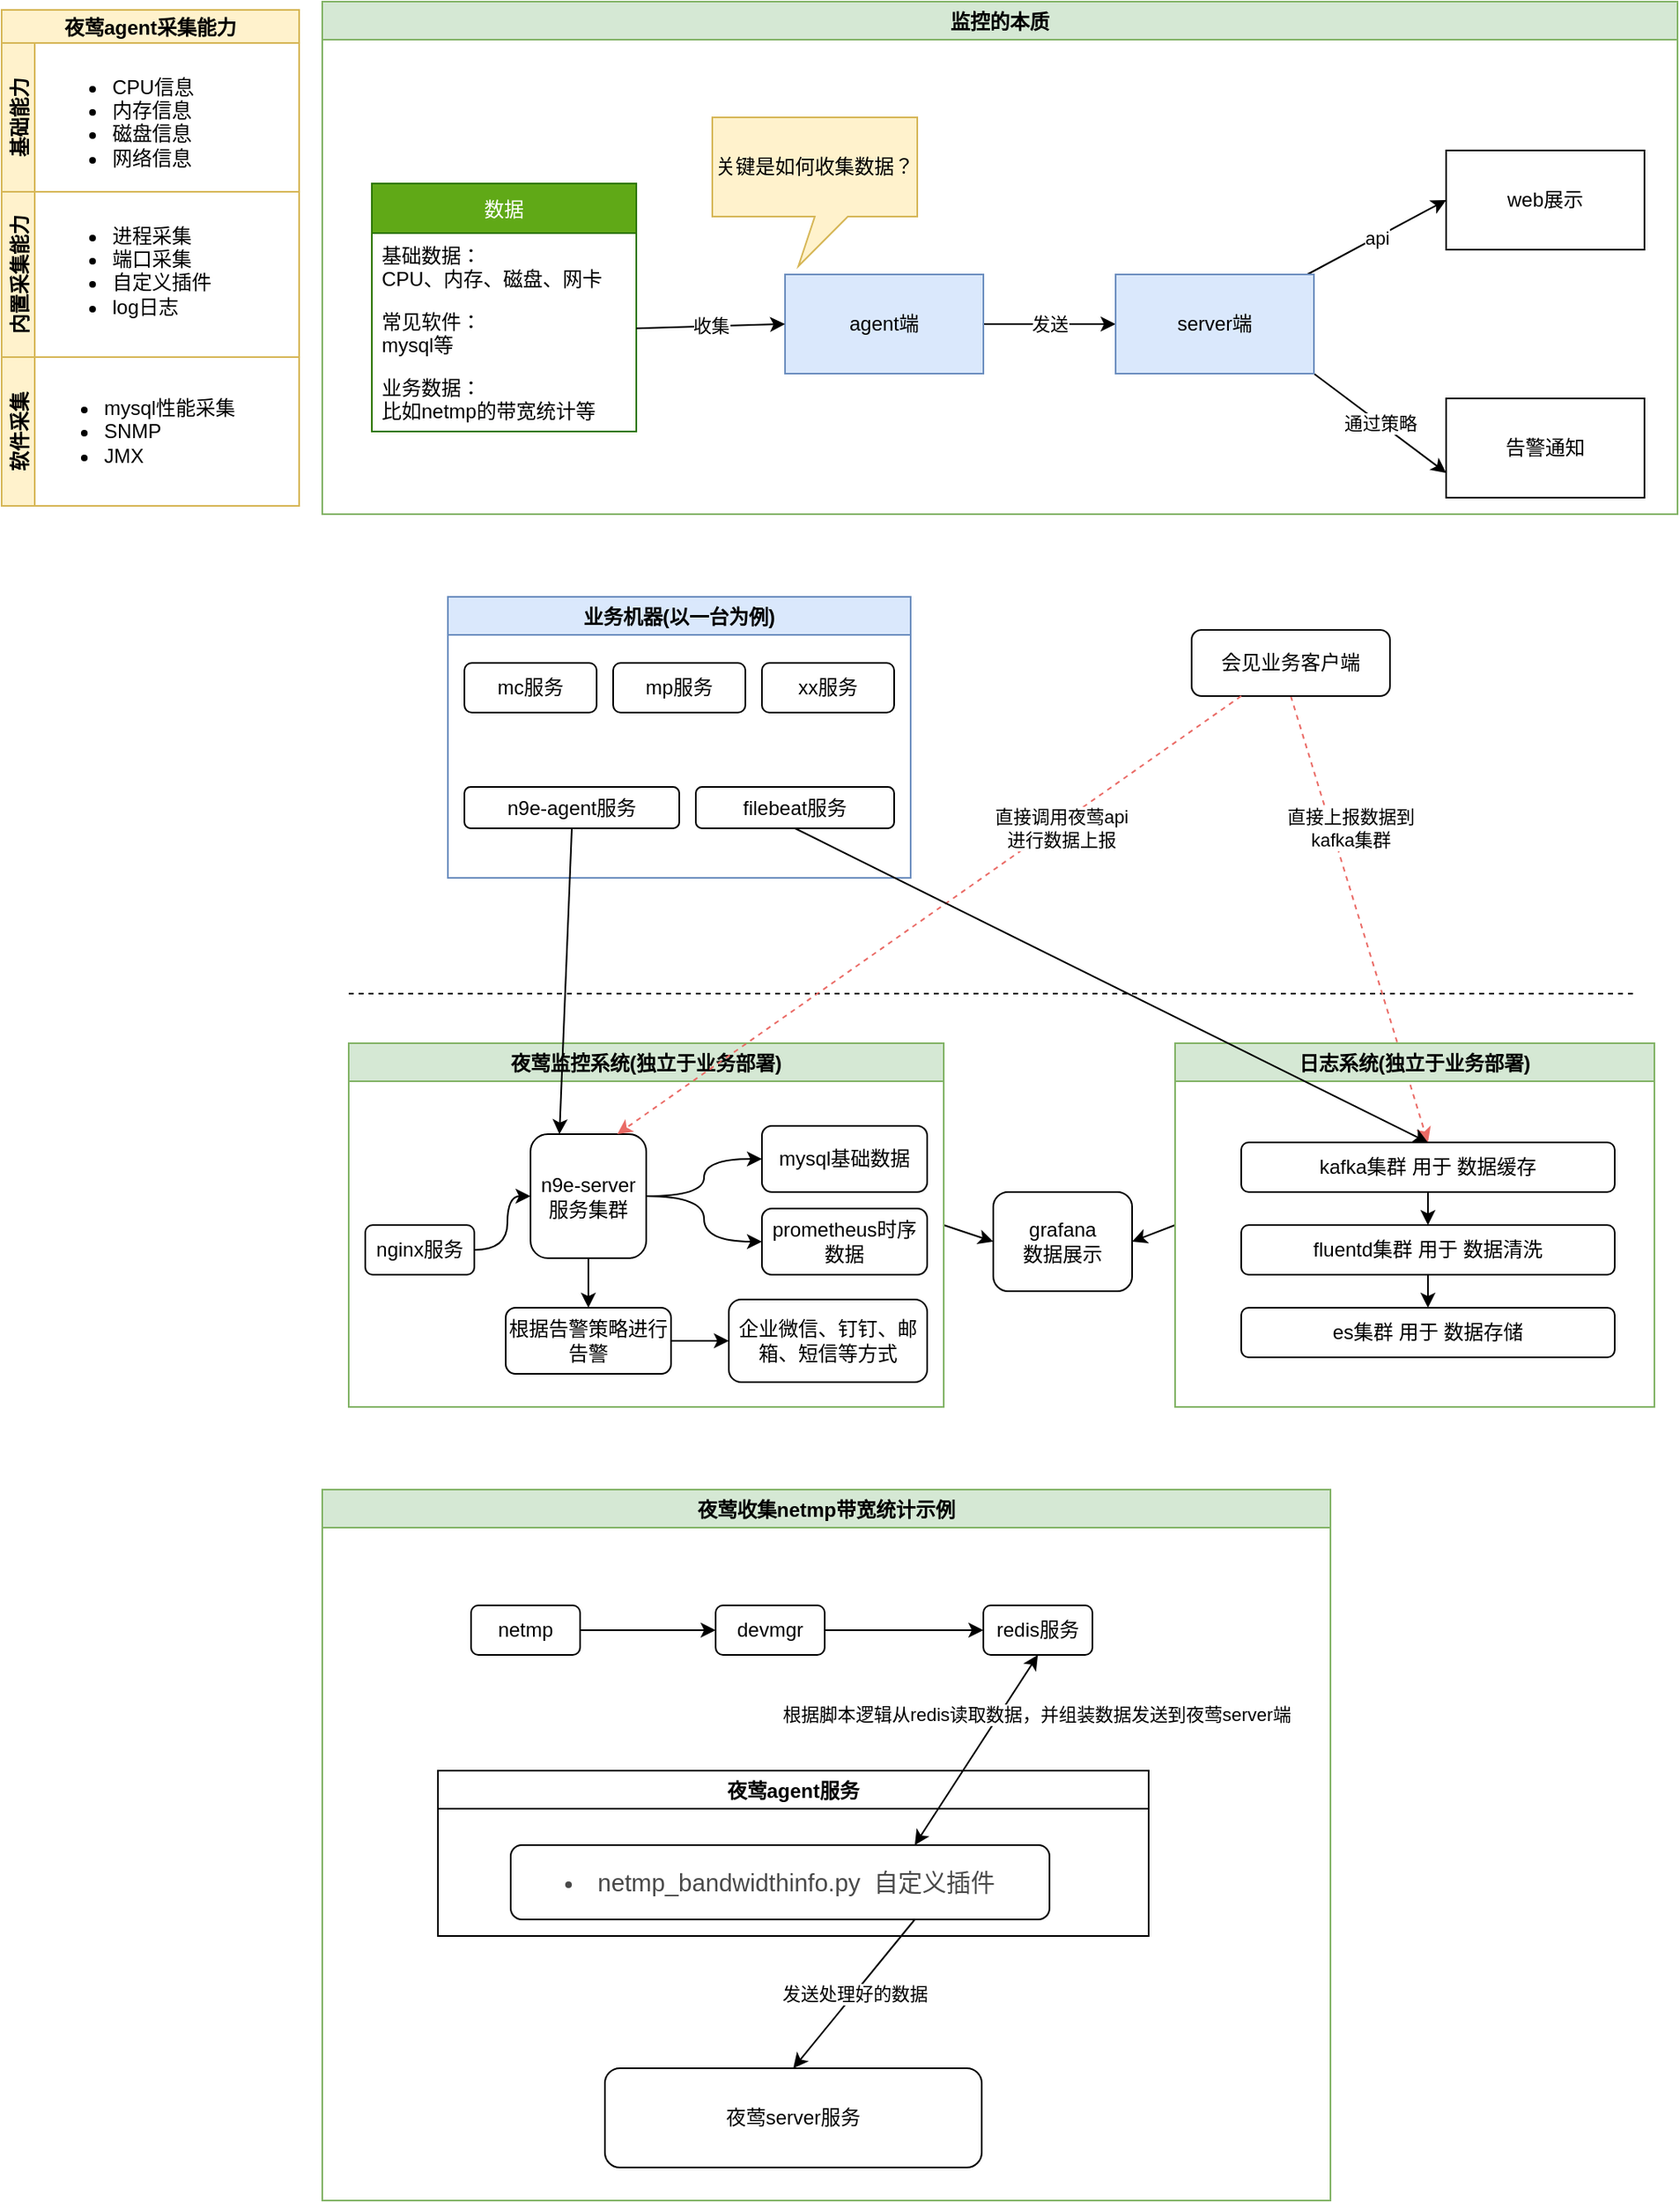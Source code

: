 <mxfile version="15.6.8" type="github">
  <diagram id="C5RBs43oDa-KdzZeNtuy" name="Page-1">
    <mxGraphModel dx="2013" dy="764" grid="1" gridSize="10" guides="1" tooltips="1" connect="1" arrows="1" fold="1" page="1" pageScale="1" pageWidth="827" pageHeight="1169" math="0" shadow="0">
      <root>
        <mxCell id="WIyWlLk6GJQsqaUBKTNV-0" />
        <mxCell id="WIyWlLk6GJQsqaUBKTNV-1" parent="WIyWlLk6GJQsqaUBKTNV-0" />
        <mxCell id="aa8etOfTE0e0-ZUicZg9-0" value="" style="endArrow=none;dashed=1;html=1;rounded=0;" edge="1" parent="WIyWlLk6GJQsqaUBKTNV-1">
          <mxGeometry width="50" height="50" relative="1" as="geometry">
            <mxPoint x="20" y="710" as="sourcePoint" />
            <mxPoint x="800" y="710" as="targetPoint" />
          </mxGeometry>
        </mxCell>
        <mxCell id="aa8etOfTE0e0-ZUicZg9-50" style="rounded=0;orthogonalLoop=1;jettySize=auto;html=1;exitX=0.5;exitY=1;exitDx=0;exitDy=0;entryX=0.5;entryY=0;entryDx=0;entryDy=0;strokeColor=#EA6B66;dashed=1;" edge="1" parent="WIyWlLk6GJQsqaUBKTNV-1" source="aa8etOfTE0e0-ZUicZg9-1" target="aa8etOfTE0e0-ZUicZg9-33">
          <mxGeometry relative="1" as="geometry" />
        </mxCell>
        <mxCell id="aa8etOfTE0e0-ZUicZg9-51" value="直接上报数据到&lt;br&gt;kafka集群" style="edgeLabel;html=1;align=center;verticalAlign=middle;resizable=0;points=[];" vertex="1" connectable="0" parent="aa8etOfTE0e0-ZUicZg9-50">
          <mxGeometry x="-0.298" y="7" relative="1" as="geometry">
            <mxPoint y="-13" as="offset" />
          </mxGeometry>
        </mxCell>
        <mxCell id="aa8etOfTE0e0-ZUicZg9-1" value="会见业务客户端" style="rounded=1;whiteSpace=wrap;html=1;fontSize=12;glass=0;strokeWidth=1;shadow=0;" vertex="1" parent="WIyWlLk6GJQsqaUBKTNV-1">
          <mxGeometry x="530" y="490" width="120" height="40" as="geometry" />
        </mxCell>
        <mxCell id="aa8etOfTE0e0-ZUicZg9-59" style="rounded=0;orthogonalLoop=1;jettySize=auto;html=1;exitX=1;exitY=0.5;exitDx=0;exitDy=0;entryX=0;entryY=0.5;entryDx=0;entryDy=0;" edge="1" parent="WIyWlLk6GJQsqaUBKTNV-1" source="aa8etOfTE0e0-ZUicZg9-3" target="aa8etOfTE0e0-ZUicZg9-58">
          <mxGeometry relative="1" as="geometry" />
        </mxCell>
        <mxCell id="aa8etOfTE0e0-ZUicZg9-3" value="夜莺监控系统(独立于业务部署)" style="swimlane;align=center;fillColor=#d5e8d4;strokeColor=#82b366;" vertex="1" parent="WIyWlLk6GJQsqaUBKTNV-1">
          <mxGeometry x="20" y="740" width="360" height="220" as="geometry" />
        </mxCell>
        <mxCell id="aa8etOfTE0e0-ZUicZg9-29" style="edgeStyle=orthogonalEdgeStyle;curved=1;rounded=0;orthogonalLoop=1;jettySize=auto;html=1;entryX=0;entryY=0.5;entryDx=0;entryDy=0;" edge="1" parent="aa8etOfTE0e0-ZUicZg9-3" source="aa8etOfTE0e0-ZUicZg9-27" target="aa8etOfTE0e0-ZUicZg9-28">
          <mxGeometry relative="1" as="geometry" />
        </mxCell>
        <mxCell id="aa8etOfTE0e0-ZUicZg9-27" value="nginx服务" style="rounded=1;whiteSpace=wrap;html=1;align=center;" vertex="1" parent="aa8etOfTE0e0-ZUicZg9-3">
          <mxGeometry x="10" y="110" width="66" height="30" as="geometry" />
        </mxCell>
        <mxCell id="aa8etOfTE0e0-ZUicZg9-40" style="edgeStyle=orthogonalEdgeStyle;curved=1;rounded=0;orthogonalLoop=1;jettySize=auto;html=1;exitX=1;exitY=0.5;exitDx=0;exitDy=0;entryX=0;entryY=0.5;entryDx=0;entryDy=0;" edge="1" parent="aa8etOfTE0e0-ZUicZg9-3" source="aa8etOfTE0e0-ZUicZg9-28" target="aa8etOfTE0e0-ZUicZg9-39">
          <mxGeometry relative="1" as="geometry" />
        </mxCell>
        <mxCell id="aa8etOfTE0e0-ZUicZg9-49" style="edgeStyle=orthogonalEdgeStyle;curved=1;rounded=0;orthogonalLoop=1;jettySize=auto;html=1;exitX=0.5;exitY=1;exitDx=0;exitDy=0;entryX=0.5;entryY=0;entryDx=0;entryDy=0;" edge="1" parent="aa8etOfTE0e0-ZUicZg9-3" source="aa8etOfTE0e0-ZUicZg9-28" target="aa8etOfTE0e0-ZUicZg9-46">
          <mxGeometry relative="1" as="geometry" />
        </mxCell>
        <mxCell id="aa8etOfTE0e0-ZUicZg9-28" value="n9e-server服务集群" style="rounded=1;whiteSpace=wrap;html=1;align=center;" vertex="1" parent="aa8etOfTE0e0-ZUicZg9-3">
          <mxGeometry x="110" y="55" width="70" height="75" as="geometry" />
        </mxCell>
        <mxCell id="aa8etOfTE0e0-ZUicZg9-37" value="mysql基础数据" style="whiteSpace=wrap;html=1;rounded=1;" vertex="1" parent="aa8etOfTE0e0-ZUicZg9-3">
          <mxGeometry x="250" y="50" width="100" height="40" as="geometry" />
        </mxCell>
        <mxCell id="aa8etOfTE0e0-ZUicZg9-38" value="" style="edgeStyle=orthogonalEdgeStyle;curved=1;rounded=0;orthogonalLoop=1;jettySize=auto;html=1;exitX=1;exitY=0.5;exitDx=0;exitDy=0;" edge="1" parent="aa8etOfTE0e0-ZUicZg9-3" source="aa8etOfTE0e0-ZUicZg9-28" target="aa8etOfTE0e0-ZUicZg9-37">
          <mxGeometry relative="1" as="geometry" />
        </mxCell>
        <mxCell id="aa8etOfTE0e0-ZUicZg9-39" value="prometheus时序数据" style="whiteSpace=wrap;html=1;rounded=1;" vertex="1" parent="aa8etOfTE0e0-ZUicZg9-3">
          <mxGeometry x="250" y="100" width="100" height="40" as="geometry" />
        </mxCell>
        <mxCell id="aa8etOfTE0e0-ZUicZg9-48" value="" style="edgeStyle=orthogonalEdgeStyle;curved=1;rounded=0;orthogonalLoop=1;jettySize=auto;html=1;" edge="1" parent="aa8etOfTE0e0-ZUicZg9-3" source="aa8etOfTE0e0-ZUicZg9-46" target="aa8etOfTE0e0-ZUicZg9-47">
          <mxGeometry relative="1" as="geometry" />
        </mxCell>
        <mxCell id="aa8etOfTE0e0-ZUicZg9-46" value="根据告警策略进行告警" style="whiteSpace=wrap;html=1;rounded=1;" vertex="1" parent="aa8etOfTE0e0-ZUicZg9-3">
          <mxGeometry x="95" y="160" width="100" height="40" as="geometry" />
        </mxCell>
        <mxCell id="aa8etOfTE0e0-ZUicZg9-47" value="企业微信、钉钉、邮箱、短信等方式" style="whiteSpace=wrap;html=1;rounded=1;" vertex="1" parent="aa8etOfTE0e0-ZUicZg9-3">
          <mxGeometry x="230" y="155" width="120" height="50" as="geometry" />
        </mxCell>
        <mxCell id="aa8etOfTE0e0-ZUicZg9-4" value="业务机器(以一台为例)" style="swimlane;align=center;fillColor=#dae8fc;strokeColor=#6c8ebf;" vertex="1" parent="WIyWlLk6GJQsqaUBKTNV-1">
          <mxGeometry x="80" y="470" width="280" height="170" as="geometry" />
        </mxCell>
        <mxCell id="aa8etOfTE0e0-ZUicZg9-7" value="mc服务" style="rounded=1;whiteSpace=wrap;html=1;align=center;" vertex="1" parent="aa8etOfTE0e0-ZUicZg9-4">
          <mxGeometry x="10" y="40" width="80" height="30" as="geometry" />
        </mxCell>
        <mxCell id="aa8etOfTE0e0-ZUicZg9-8" value="mp服务" style="rounded=1;whiteSpace=wrap;html=1;align=center;" vertex="1" parent="aa8etOfTE0e0-ZUicZg9-4">
          <mxGeometry x="100" y="40" width="80" height="30" as="geometry" />
        </mxCell>
        <mxCell id="aa8etOfTE0e0-ZUicZg9-9" value="xx服务" style="rounded=1;whiteSpace=wrap;html=1;align=center;" vertex="1" parent="aa8etOfTE0e0-ZUicZg9-4">
          <mxGeometry x="190" y="40" width="80" height="30" as="geometry" />
        </mxCell>
        <mxCell id="aa8etOfTE0e0-ZUicZg9-10" value="n9e-agent服务" style="rounded=1;whiteSpace=wrap;html=1;align=center;" vertex="1" parent="aa8etOfTE0e0-ZUicZg9-4">
          <mxGeometry x="10" y="115" width="130" height="25" as="geometry" />
        </mxCell>
        <mxCell id="aa8etOfTE0e0-ZUicZg9-35" value="filebeat服务" style="rounded=1;whiteSpace=wrap;html=1;align=center;" vertex="1" parent="aa8etOfTE0e0-ZUicZg9-4">
          <mxGeometry x="150" y="115" width="120" height="25" as="geometry" />
        </mxCell>
        <mxCell id="aa8etOfTE0e0-ZUicZg9-5" value="" style="endArrow=classic;html=1;rounded=0;entryX=0.75;entryY=0;entryDx=0;entryDy=0;exitX=0.25;exitY=1;exitDx=0;exitDy=0;dashed=1;strokeColor=#EA6B66;" edge="1" parent="WIyWlLk6GJQsqaUBKTNV-1" source="aa8etOfTE0e0-ZUicZg9-1" target="aa8etOfTE0e0-ZUicZg9-28">
          <mxGeometry relative="1" as="geometry">
            <mxPoint x="350" y="710" as="sourcePoint" />
            <mxPoint x="450" y="710" as="targetPoint" />
          </mxGeometry>
        </mxCell>
        <mxCell id="aa8etOfTE0e0-ZUicZg9-6" value="直接调用夜莺api&lt;br&gt;进行数据上报" style="edgeLabel;resizable=0;html=1;align=center;verticalAlign=middle;" connectable="0" vertex="1" parent="aa8etOfTE0e0-ZUicZg9-5">
          <mxGeometry relative="1" as="geometry">
            <mxPoint x="79" y="-53" as="offset" />
          </mxGeometry>
        </mxCell>
        <mxCell id="aa8etOfTE0e0-ZUicZg9-12" value="" style="endArrow=classic;html=1;rounded=0;curved=1;exitX=0.5;exitY=1;exitDx=0;exitDy=0;entryX=0.25;entryY=0;entryDx=0;entryDy=0;" edge="1" parent="WIyWlLk6GJQsqaUBKTNV-1" source="aa8etOfTE0e0-ZUicZg9-10" target="aa8etOfTE0e0-ZUicZg9-28">
          <mxGeometry relative="1" as="geometry">
            <mxPoint x="350" y="660" as="sourcePoint" />
            <mxPoint x="450" y="660" as="targetPoint" />
          </mxGeometry>
        </mxCell>
        <mxCell id="aa8etOfTE0e0-ZUicZg9-18" value="夜莺agent采集能力" style="swimlane;childLayout=stackLayout;resizeParent=1;resizeParentMax=0;horizontal=1;startSize=20;horizontalStack=0;align=center;fillColor=#fff2cc;strokeColor=#d6b656;" vertex="1" parent="WIyWlLk6GJQsqaUBKTNV-1">
          <mxGeometry x="-190" y="115" width="180" height="300" as="geometry" />
        </mxCell>
        <mxCell id="aa8etOfTE0e0-ZUicZg9-19" value="基础能力" style="swimlane;startSize=20;horizontal=0;align=center;fillColor=#fff2cc;strokeColor=#d6b656;" vertex="1" parent="aa8etOfTE0e0-ZUicZg9-18">
          <mxGeometry y="20" width="180" height="90" as="geometry">
            <mxRectangle y="20" width="250" height="40" as="alternateBounds" />
          </mxGeometry>
        </mxCell>
        <mxCell id="aa8etOfTE0e0-ZUicZg9-24" value="&lt;ul&gt;&lt;li&gt;CPU信息&lt;/li&gt;&lt;li&gt;内存信息&lt;/li&gt;&lt;li&gt;磁盘信息&lt;/li&gt;&lt;li&gt;网络信息&lt;/li&gt;&lt;/ul&gt;" style="text;strokeColor=none;fillColor=none;html=1;whiteSpace=wrap;verticalAlign=middle;overflow=hidden;" vertex="1" parent="aa8etOfTE0e0-ZUicZg9-19">
          <mxGeometry x="25" y="5" width="100" height="80" as="geometry" />
        </mxCell>
        <mxCell id="aa8etOfTE0e0-ZUicZg9-20" value="内置采集能力" style="swimlane;startSize=20;horizontal=0;align=center;fillColor=#fff2cc;strokeColor=#d6b656;" vertex="1" parent="aa8etOfTE0e0-ZUicZg9-18">
          <mxGeometry y="110" width="180" height="100" as="geometry" />
        </mxCell>
        <mxCell id="aa8etOfTE0e0-ZUicZg9-26" value="&lt;ul&gt;&lt;li&gt;进程采集&lt;/li&gt;&lt;li&gt;端口采集&lt;/li&gt;&lt;li&gt;自定义插件&lt;/li&gt;&lt;li&gt;log日志&lt;/li&gt;&lt;/ul&gt;" style="text;strokeColor=none;fillColor=none;html=1;whiteSpace=wrap;verticalAlign=middle;overflow=hidden;" vertex="1" parent="aa8etOfTE0e0-ZUicZg9-20">
          <mxGeometry x="25" y="5" width="120" height="80" as="geometry" />
        </mxCell>
        <mxCell id="aa8etOfTE0e0-ZUicZg9-21" value="软件采集" style="swimlane;startSize=20;horizontal=0;align=center;fillColor=#fff2cc;strokeColor=#d6b656;" vertex="1" parent="aa8etOfTE0e0-ZUicZg9-18">
          <mxGeometry y="210" width="180" height="90" as="geometry" />
        </mxCell>
        <mxCell id="aa8etOfTE0e0-ZUicZg9-30" value="&lt;ul&gt;&lt;li&gt;mysql性能采集&lt;/li&gt;&lt;li&gt;SNMP&lt;/li&gt;&lt;li&gt;JMX&lt;/li&gt;&lt;/ul&gt;" style="text;strokeColor=none;fillColor=none;html=1;whiteSpace=wrap;verticalAlign=middle;overflow=hidden;" vertex="1" parent="aa8etOfTE0e0-ZUicZg9-21">
          <mxGeometry x="20" y="5" width="130" height="80" as="geometry" />
        </mxCell>
        <mxCell id="aa8etOfTE0e0-ZUicZg9-60" style="rounded=0;orthogonalLoop=1;jettySize=auto;html=1;exitX=0;exitY=0.5;exitDx=0;exitDy=0;entryX=1;entryY=0.5;entryDx=0;entryDy=0;" edge="1" parent="WIyWlLk6GJQsqaUBKTNV-1" source="aa8etOfTE0e0-ZUicZg9-31" target="aa8etOfTE0e0-ZUicZg9-58">
          <mxGeometry relative="1" as="geometry" />
        </mxCell>
        <mxCell id="aa8etOfTE0e0-ZUicZg9-31" value="日志系统(独立于业务部署)" style="swimlane;align=center;fillColor=#d5e8d4;strokeColor=#82b366;" vertex="1" parent="WIyWlLk6GJQsqaUBKTNV-1">
          <mxGeometry x="520" y="740" width="290" height="220" as="geometry" />
        </mxCell>
        <mxCell id="aa8etOfTE0e0-ZUicZg9-41" style="edgeStyle=orthogonalEdgeStyle;curved=1;rounded=0;orthogonalLoop=1;jettySize=auto;html=1;exitX=0.5;exitY=1;exitDx=0;exitDy=0;entryX=0.5;entryY=0;entryDx=0;entryDy=0;" edge="1" parent="aa8etOfTE0e0-ZUicZg9-31" source="aa8etOfTE0e0-ZUicZg9-33" target="aa8etOfTE0e0-ZUicZg9-34">
          <mxGeometry relative="1" as="geometry">
            <mxPoint x="88" y="110" as="targetPoint" />
          </mxGeometry>
        </mxCell>
        <mxCell id="aa8etOfTE0e0-ZUicZg9-33" value="kafka集群 用于 数据缓存" style="rounded=1;whiteSpace=wrap;html=1;align=center;" vertex="1" parent="aa8etOfTE0e0-ZUicZg9-31">
          <mxGeometry x="40" y="60" width="226" height="30" as="geometry" />
        </mxCell>
        <mxCell id="aa8etOfTE0e0-ZUicZg9-45" style="edgeStyle=orthogonalEdgeStyle;curved=1;rounded=0;orthogonalLoop=1;jettySize=auto;html=1;exitX=0.5;exitY=1;exitDx=0;exitDy=0;entryX=0.5;entryY=0;entryDx=0;entryDy=0;" edge="1" parent="aa8etOfTE0e0-ZUicZg9-31" source="aa8etOfTE0e0-ZUicZg9-34" target="aa8etOfTE0e0-ZUicZg9-42">
          <mxGeometry relative="1" as="geometry" />
        </mxCell>
        <mxCell id="aa8etOfTE0e0-ZUicZg9-34" value="fluentd集群 用于 数据清洗" style="rounded=1;whiteSpace=wrap;html=1;align=center;" vertex="1" parent="aa8etOfTE0e0-ZUicZg9-31">
          <mxGeometry x="40" y="110" width="226" height="30" as="geometry" />
        </mxCell>
        <mxCell id="aa8etOfTE0e0-ZUicZg9-42" value="es集群 用于 数据存储" style="rounded=1;whiteSpace=wrap;html=1;align=center;" vertex="1" parent="aa8etOfTE0e0-ZUicZg9-31">
          <mxGeometry x="40" y="160" width="226" height="30" as="geometry" />
        </mxCell>
        <mxCell id="aa8etOfTE0e0-ZUicZg9-36" style="rounded=0;orthogonalLoop=1;jettySize=auto;html=1;exitX=0.5;exitY=1;exitDx=0;exitDy=0;entryX=0.5;entryY=0;entryDx=0;entryDy=0;" edge="1" parent="WIyWlLk6GJQsqaUBKTNV-1" source="aa8etOfTE0e0-ZUicZg9-35" target="aa8etOfTE0e0-ZUicZg9-33">
          <mxGeometry relative="1" as="geometry" />
        </mxCell>
        <mxCell id="aa8etOfTE0e0-ZUicZg9-58" value="grafana&lt;br&gt;数据展示" style="rounded=1;whiteSpace=wrap;html=1;align=center;" vertex="1" parent="WIyWlLk6GJQsqaUBKTNV-1">
          <mxGeometry x="410" y="830" width="84" height="60" as="geometry" />
        </mxCell>
        <mxCell id="aa8etOfTE0e0-ZUicZg9-61" value="监控的本质" style="swimlane;align=center;fillColor=#d5e8d4;strokeColor=#82b366;" vertex="1" parent="WIyWlLk6GJQsqaUBKTNV-1">
          <mxGeometry x="4" y="110" width="820" height="310" as="geometry" />
        </mxCell>
        <mxCell id="aa8etOfTE0e0-ZUicZg9-117" value="数据" style="swimlane;fontStyle=0;childLayout=stackLayout;horizontal=1;startSize=30;horizontalStack=0;resizeParent=1;resizeParentMax=0;resizeLast=0;collapsible=1;marginBottom=0;align=center;fillColor=#60a917;strokeColor=#2D7600;fontColor=#ffffff;" vertex="1" parent="aa8etOfTE0e0-ZUicZg9-61">
          <mxGeometry x="30" y="110" width="160" height="150" as="geometry" />
        </mxCell>
        <mxCell id="aa8etOfTE0e0-ZUicZg9-118" value="基础数据：&#xa;CPU、内存、磁盘、网卡" style="text;strokeColor=none;fillColor=none;align=left;verticalAlign=middle;spacingLeft=4;spacingRight=4;overflow=hidden;points=[[0,0.5],[1,0.5]];portConstraint=eastwest;rotatable=0;" vertex="1" parent="aa8etOfTE0e0-ZUicZg9-117">
          <mxGeometry y="30" width="160" height="40" as="geometry" />
        </mxCell>
        <mxCell id="aa8etOfTE0e0-ZUicZg9-119" value="常见软件：&#xa;mysql等" style="text;strokeColor=none;fillColor=none;align=left;verticalAlign=middle;spacingLeft=4;spacingRight=4;overflow=hidden;points=[[0,0.5],[1,0.5]];portConstraint=eastwest;rotatable=0;" vertex="1" parent="aa8etOfTE0e0-ZUicZg9-117">
          <mxGeometry y="70" width="160" height="40" as="geometry" />
        </mxCell>
        <mxCell id="aa8etOfTE0e0-ZUicZg9-120" value="业务数据：&#xa;比如netmp的带宽统计等" style="text;strokeColor=none;fillColor=none;align=left;verticalAlign=middle;spacingLeft=4;spacingRight=4;overflow=hidden;points=[[0,0.5],[1,0.5]];portConstraint=eastwest;rotatable=0;" vertex="1" parent="aa8etOfTE0e0-ZUicZg9-117">
          <mxGeometry y="110" width="160" height="40" as="geometry" />
        </mxCell>
        <mxCell id="aa8etOfTE0e0-ZUicZg9-124" value="发送" style="edgeStyle=none;rounded=0;orthogonalLoop=1;jettySize=auto;html=1;strokeColor=#000000;" edge="1" parent="aa8etOfTE0e0-ZUicZg9-61" source="aa8etOfTE0e0-ZUicZg9-121" target="aa8etOfTE0e0-ZUicZg9-123">
          <mxGeometry relative="1" as="geometry" />
        </mxCell>
        <mxCell id="aa8etOfTE0e0-ZUicZg9-121" value="agent端" style="whiteSpace=wrap;html=1;align=center;fillColor=#dae8fc;strokeColor=#6c8ebf;" vertex="1" parent="aa8etOfTE0e0-ZUicZg9-61">
          <mxGeometry x="280" y="165" width="120" height="60" as="geometry" />
        </mxCell>
        <mxCell id="aa8etOfTE0e0-ZUicZg9-122" value="收集" style="edgeStyle=none;rounded=0;orthogonalLoop=1;jettySize=auto;html=1;entryX=0;entryY=0.5;entryDx=0;entryDy=0;strokeColor=#000000;" edge="1" parent="aa8etOfTE0e0-ZUicZg9-61" source="aa8etOfTE0e0-ZUicZg9-119" target="aa8etOfTE0e0-ZUicZg9-121">
          <mxGeometry relative="1" as="geometry" />
        </mxCell>
        <mxCell id="aa8etOfTE0e0-ZUicZg9-126" value="api" style="edgeStyle=none;rounded=0;orthogonalLoop=1;jettySize=auto;html=1;entryX=0;entryY=0.5;entryDx=0;entryDy=0;strokeColor=#000000;" edge="1" parent="aa8etOfTE0e0-ZUicZg9-61" source="aa8etOfTE0e0-ZUicZg9-123" target="aa8etOfTE0e0-ZUicZg9-125">
          <mxGeometry relative="1" as="geometry" />
        </mxCell>
        <mxCell id="aa8etOfTE0e0-ZUicZg9-128" value="通过策略" style="edgeStyle=none;rounded=0;orthogonalLoop=1;jettySize=auto;html=1;exitX=1;exitY=1;exitDx=0;exitDy=0;entryX=0;entryY=0.75;entryDx=0;entryDy=0;strokeColor=#000000;" edge="1" parent="aa8etOfTE0e0-ZUicZg9-61" source="aa8etOfTE0e0-ZUicZg9-123" target="aa8etOfTE0e0-ZUicZg9-127">
          <mxGeometry relative="1" as="geometry" />
        </mxCell>
        <mxCell id="aa8etOfTE0e0-ZUicZg9-123" value="server端" style="whiteSpace=wrap;html=1;fillColor=#dae8fc;strokeColor=#6c8ebf;" vertex="1" parent="aa8etOfTE0e0-ZUicZg9-61">
          <mxGeometry x="480" y="165" width="120" height="60" as="geometry" />
        </mxCell>
        <mxCell id="aa8etOfTE0e0-ZUicZg9-125" value="web展示" style="whiteSpace=wrap;html=1;" vertex="1" parent="aa8etOfTE0e0-ZUicZg9-61">
          <mxGeometry x="680" y="90" width="120" height="60" as="geometry" />
        </mxCell>
        <mxCell id="aa8etOfTE0e0-ZUicZg9-127" value="告警通知" style="whiteSpace=wrap;html=1;" vertex="1" parent="aa8etOfTE0e0-ZUicZg9-61">
          <mxGeometry x="680" y="240" width="120" height="60" as="geometry" />
        </mxCell>
        <mxCell id="aa8etOfTE0e0-ZUicZg9-129" value="关键是如何收集数据？" style="shape=callout;whiteSpace=wrap;html=1;perimeter=calloutPerimeter;align=center;position2=0.42;fillColor=#fff2cc;strokeColor=#d6b656;" vertex="1" parent="aa8etOfTE0e0-ZUicZg9-61">
          <mxGeometry x="236" y="70" width="124" height="90" as="geometry" />
        </mxCell>
        <mxCell id="aa8etOfTE0e0-ZUicZg9-106" value="夜莺收集netmp带宽统计示例" style="swimlane;align=center;fillColor=#d5e8d4;strokeColor=#82b366;" vertex="1" parent="WIyWlLk6GJQsqaUBKTNV-1">
          <mxGeometry x="4" y="1010" width="610" height="430" as="geometry" />
        </mxCell>
        <mxCell id="aa8etOfTE0e0-ZUicZg9-107" value="redis服务" style="rounded=1;whiteSpace=wrap;html=1;align=center;" vertex="1" parent="aa8etOfTE0e0-ZUicZg9-106">
          <mxGeometry x="400" y="70" width="66" height="30" as="geometry" />
        </mxCell>
        <mxCell id="aa8etOfTE0e0-ZUicZg9-108" style="edgeStyle=none;rounded=0;orthogonalLoop=1;jettySize=auto;html=1;exitX=1;exitY=0.5;exitDx=0;exitDy=0;entryX=0;entryY=0.5;entryDx=0;entryDy=0;strokeColor=#000000;" edge="1" parent="aa8etOfTE0e0-ZUicZg9-106" source="aa8etOfTE0e0-ZUicZg9-109" target="aa8etOfTE0e0-ZUicZg9-107">
          <mxGeometry relative="1" as="geometry" />
        </mxCell>
        <mxCell id="aa8etOfTE0e0-ZUicZg9-109" value="devmgr" style="rounded=1;whiteSpace=wrap;html=1;align=center;" vertex="1" parent="aa8etOfTE0e0-ZUicZg9-106">
          <mxGeometry x="238" y="70" width="66" height="30" as="geometry" />
        </mxCell>
        <mxCell id="aa8etOfTE0e0-ZUicZg9-110" style="edgeStyle=none;rounded=0;orthogonalLoop=1;jettySize=auto;html=1;exitX=1;exitY=0.5;exitDx=0;exitDy=0;entryX=0;entryY=0.5;entryDx=0;entryDy=0;strokeColor=#000000;" edge="1" parent="aa8etOfTE0e0-ZUicZg9-106" source="aa8etOfTE0e0-ZUicZg9-111" target="aa8etOfTE0e0-ZUicZg9-109">
          <mxGeometry relative="1" as="geometry" />
        </mxCell>
        <mxCell id="aa8etOfTE0e0-ZUicZg9-111" value="netmp" style="rounded=1;whiteSpace=wrap;html=1;align=center;" vertex="1" parent="aa8etOfTE0e0-ZUicZg9-106">
          <mxGeometry x="90" y="70" width="66" height="30" as="geometry" />
        </mxCell>
        <mxCell id="aa8etOfTE0e0-ZUicZg9-112" value="夜莺agent服务" style="swimlane;align=center;" vertex="1" parent="aa8etOfTE0e0-ZUicZg9-106">
          <mxGeometry x="70" y="170" width="430" height="100" as="geometry" />
        </mxCell>
        <mxCell id="aa8etOfTE0e0-ZUicZg9-113" value="&lt;span&gt;&lt;li class=&quot;&quot; style=&quot;margin-bottom: 0pt ; margin-top: 0pt ; font-size: 11pt ; color: #494949 ; line-height: 1.7&quot;&gt;&lt;span class=&quot;ql-author-4609158&quot;&gt;netmp_bandwidthinfo.py&amp;nbsp; 自定义插件&lt;/span&gt;&lt;/li&gt;&lt;/span&gt;" style="rounded=1;whiteSpace=wrap;html=1;align=center;" vertex="1" parent="aa8etOfTE0e0-ZUicZg9-112">
          <mxGeometry x="44" y="45" width="326" height="45" as="geometry" />
        </mxCell>
        <mxCell id="aa8etOfTE0e0-ZUicZg9-114" value="根据脚本逻辑从redis读取数据，并组装数据发送到夜莺server端" style="endArrow=classic;startArrow=classic;html=1;rounded=0;strokeColor=#000000;entryX=0.5;entryY=1;entryDx=0;entryDy=0;exitX=0.75;exitY=0;exitDx=0;exitDy=0;" edge="1" parent="aa8etOfTE0e0-ZUicZg9-106" source="aa8etOfTE0e0-ZUicZg9-113" target="aa8etOfTE0e0-ZUicZg9-107">
          <mxGeometry x="0.546" y="-19" width="50" height="50" relative="1" as="geometry">
            <mxPoint x="370" y="160" as="sourcePoint" />
            <mxPoint x="420" y="110" as="targetPoint" />
            <mxPoint as="offset" />
          </mxGeometry>
        </mxCell>
        <mxCell id="aa8etOfTE0e0-ZUicZg9-115" value="夜莺server服务" style="rounded=1;whiteSpace=wrap;html=1;align=center;" vertex="1" parent="aa8etOfTE0e0-ZUicZg9-106">
          <mxGeometry x="171" y="350" width="228" height="60" as="geometry" />
        </mxCell>
        <mxCell id="aa8etOfTE0e0-ZUicZg9-116" value="发送处理好的数据" style="edgeStyle=none;rounded=0;orthogonalLoop=1;jettySize=auto;html=1;exitX=0.75;exitY=1;exitDx=0;exitDy=0;entryX=0.5;entryY=0;entryDx=0;entryDy=0;strokeColor=#000000;" edge="1" parent="aa8etOfTE0e0-ZUicZg9-106" source="aa8etOfTE0e0-ZUicZg9-113" target="aa8etOfTE0e0-ZUicZg9-115">
          <mxGeometry relative="1" as="geometry" />
        </mxCell>
      </root>
    </mxGraphModel>
  </diagram>
</mxfile>
